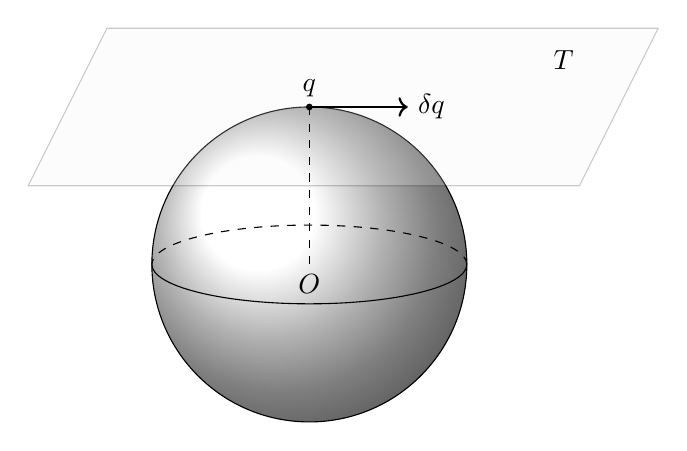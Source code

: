 
% Image credit: https://tex.stackexchange.com/questions/261408/sphere-tangent-to-plane
\begin{tikzpicture}[
      point/.style = {draw, circle, fill=black, inner sep=0.7pt},
    ]
    \def\rad{2cm}
    \coordinate (O) at (0,0); 
    \coordinate (N) at (0,\rad); 
    \coordinate (W) at (1.25cm, \rad);
    
    \filldraw[ball color=white] (O) circle [radius=\rad];
    \draw[dashed] 
      (\rad,0) arc [start angle=0,end angle=180,x radius=\rad,y radius=5mm];
    \draw
      (\rad,0) arc [start angle=0,end angle=-180,x radius=\rad,y radius=5mm];
    \begin{scope}[xslant=0.5,yshift=\rad,xshift=-2]
    \filldraw[fill=gray!10,opacity=0.2]
      (-4,1) -- (3,1) -- (3,-1) -- (-4,-1) -- cycle;
    \node at (2,0.6) {$T$};  
    \end{scope}
    \draw[dashed]
      (N) node[above] {$q$} -- (O) node[below] {$O$};
    \draw[->, thick]
      (N) -- (W) node[right] {$\delta q$};
    \node[point] at (N) {};
\end{tikzpicture} 